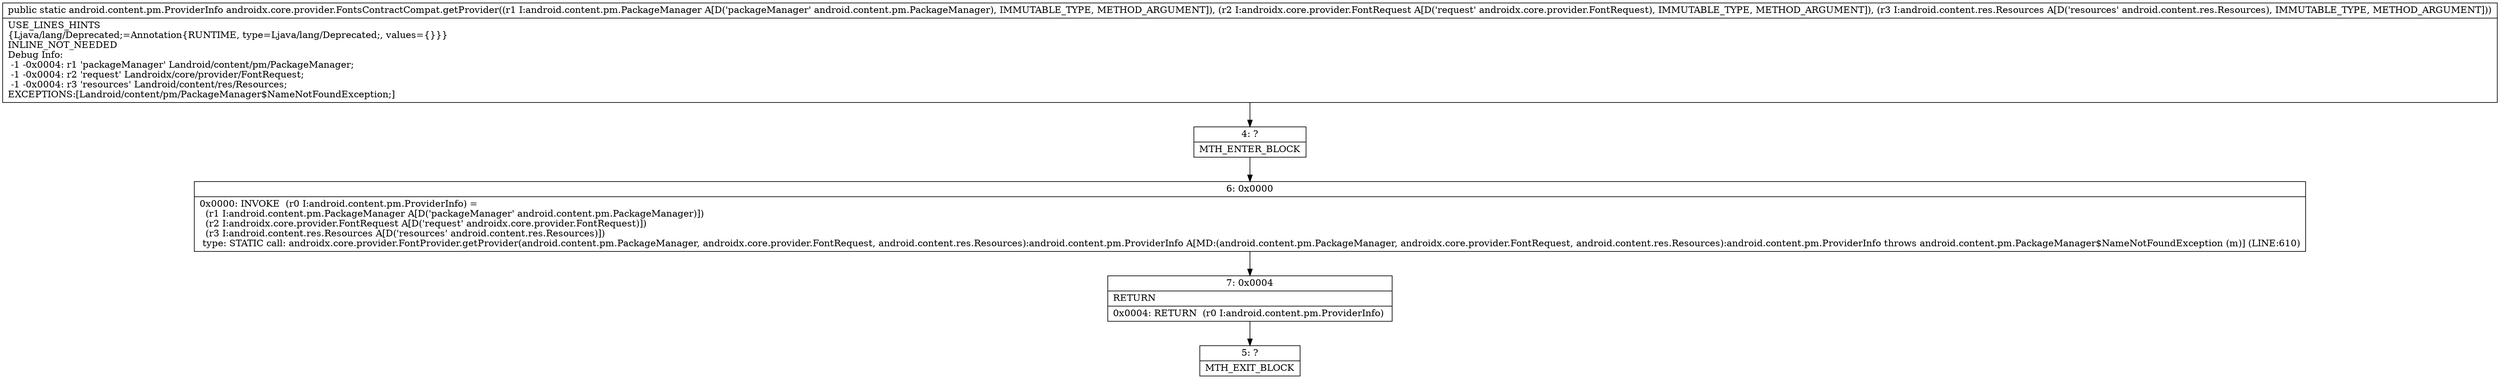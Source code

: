 digraph "CFG forandroidx.core.provider.FontsContractCompat.getProvider(Landroid\/content\/pm\/PackageManager;Landroidx\/core\/provider\/FontRequest;Landroid\/content\/res\/Resources;)Landroid\/content\/pm\/ProviderInfo;" {
Node_4 [shape=record,label="{4\:\ ?|MTH_ENTER_BLOCK\l}"];
Node_6 [shape=record,label="{6\:\ 0x0000|0x0000: INVOKE  (r0 I:android.content.pm.ProviderInfo) = \l  (r1 I:android.content.pm.PackageManager A[D('packageManager' android.content.pm.PackageManager)])\l  (r2 I:androidx.core.provider.FontRequest A[D('request' androidx.core.provider.FontRequest)])\l  (r3 I:android.content.res.Resources A[D('resources' android.content.res.Resources)])\l type: STATIC call: androidx.core.provider.FontProvider.getProvider(android.content.pm.PackageManager, androidx.core.provider.FontRequest, android.content.res.Resources):android.content.pm.ProviderInfo A[MD:(android.content.pm.PackageManager, androidx.core.provider.FontRequest, android.content.res.Resources):android.content.pm.ProviderInfo throws android.content.pm.PackageManager$NameNotFoundException (m)] (LINE:610)\l}"];
Node_7 [shape=record,label="{7\:\ 0x0004|RETURN\l|0x0004: RETURN  (r0 I:android.content.pm.ProviderInfo) \l}"];
Node_5 [shape=record,label="{5\:\ ?|MTH_EXIT_BLOCK\l}"];
MethodNode[shape=record,label="{public static android.content.pm.ProviderInfo androidx.core.provider.FontsContractCompat.getProvider((r1 I:android.content.pm.PackageManager A[D('packageManager' android.content.pm.PackageManager), IMMUTABLE_TYPE, METHOD_ARGUMENT]), (r2 I:androidx.core.provider.FontRequest A[D('request' androidx.core.provider.FontRequest), IMMUTABLE_TYPE, METHOD_ARGUMENT]), (r3 I:android.content.res.Resources A[D('resources' android.content.res.Resources), IMMUTABLE_TYPE, METHOD_ARGUMENT]))  | USE_LINES_HINTS\l\{Ljava\/lang\/Deprecated;=Annotation\{RUNTIME, type=Ljava\/lang\/Deprecated;, values=\{\}\}\}\lINLINE_NOT_NEEDED\lDebug Info:\l  \-1 \-0x0004: r1 'packageManager' Landroid\/content\/pm\/PackageManager;\l  \-1 \-0x0004: r2 'request' Landroidx\/core\/provider\/FontRequest;\l  \-1 \-0x0004: r3 'resources' Landroid\/content\/res\/Resources;\lEXCEPTIONS:[Landroid\/content\/pm\/PackageManager$NameNotFoundException;]\l}"];
MethodNode -> Node_4;Node_4 -> Node_6;
Node_6 -> Node_7;
Node_7 -> Node_5;
}

